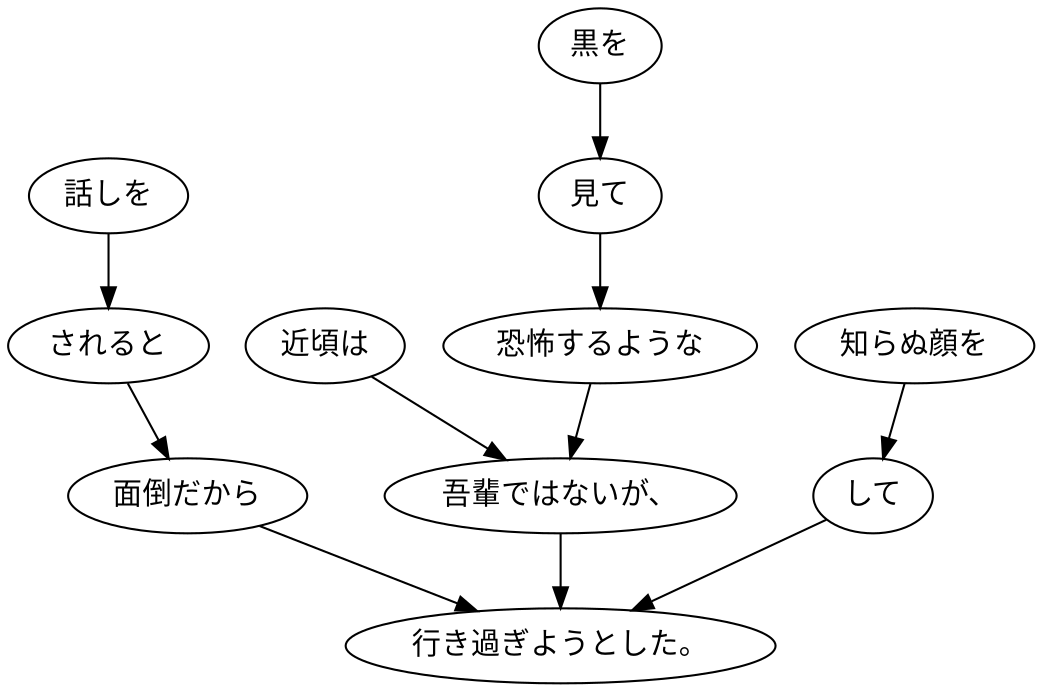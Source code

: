 digraph graph714 {
	node0 [label="近頃は"];
	node1 [label="黒を"];
	node2 [label="見て"];
	node3 [label="恐怖するような"];
	node4 [label="吾輩ではないが、"];
	node5 [label="話しを"];
	node6 [label="されると"];
	node7 [label="面倒だから"];
	node8 [label="知らぬ顔を"];
	node9 [label="して"];
	node10 [label="行き過ぎようとした。"];
	node0 -> node4;
	node1 -> node2;
	node2 -> node3;
	node3 -> node4;
	node4 -> node10;
	node5 -> node6;
	node6 -> node7;
	node7 -> node10;
	node8 -> node9;
	node9 -> node10;
}
